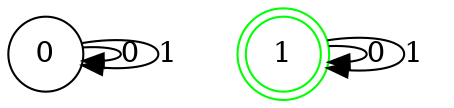 digraph {
	node [color=black shape=circle]
	0
	node [color=green shape=doublecircle]
	1
	0 -> 0 [label=0]
	0 -> 0 [label=1]
	1 -> 1 [label=0]
	1 -> 1 [label=1]
}
